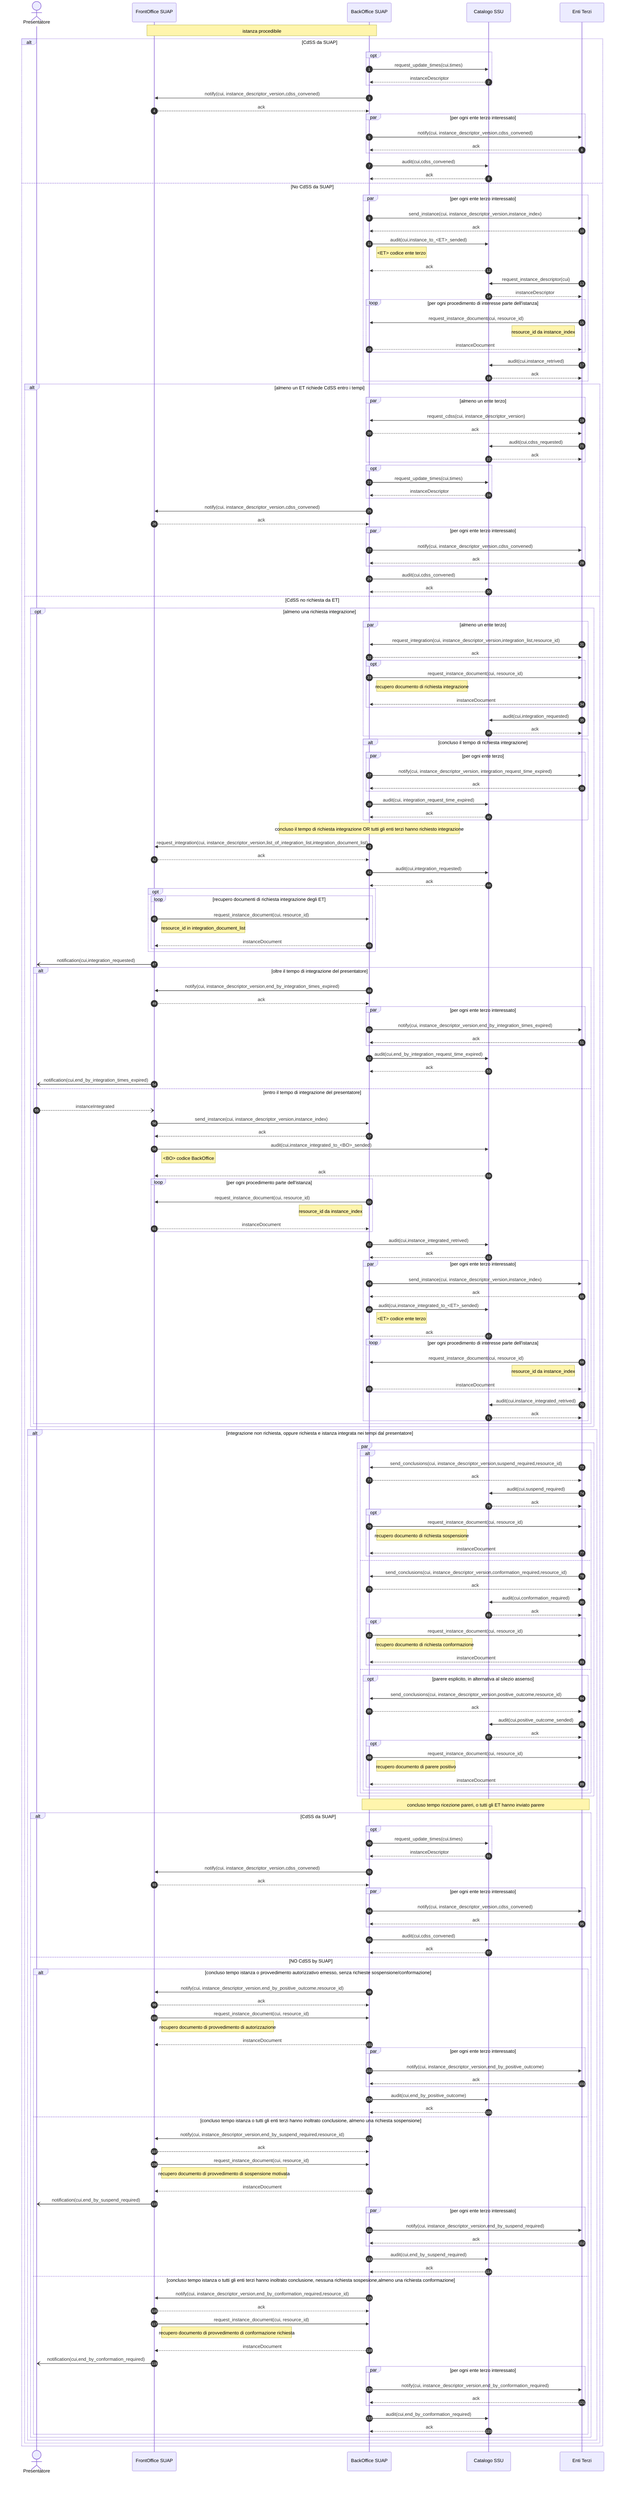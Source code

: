 sequenceDiagram
    autonumber

    actor P as Presentatore    
    participant F as FrontOffice SUAP
    participant B as BackOffice SUAP   
    participant C as Catalogo SSU 
    participant E as Enti Terzi    

    Note over F,B: istanza procedibile

    alt CdSS da SUAP
        opt 
            B ->> C: request_update_times(cui,times)
            C -->> B: instanceDescriptor
        end 
        B ->> F: notify(cui, instance_descriptor_version,cdss_convened)
        F -->> B: ack    

        par per ogni ente terzo interessato
            B ->> E: notify(cui, instance_descriptor_version,cdss_convened)
            E -->> B: ack
        end
        
        B ->> C: audit(cui,cdss_convened)
        C -->> B: ack

       
    else No CdSS da SUAP

        par per ogni ente terzo interessato        
            B ->> E: send_instance(cui, instance_descriptor_version,instance_index)
            E -->> B: ack
            B ->> C: audit(cui,instance_to_<ET>_sended)
            note right of B: <ET> codice ente terzo 
            C -->> B: ack
            E ->> C: request_instance_descriptor(cui)
            C -->> E: instanceDescriptor
            loop per ogni procedimento di interesse parte dell'istanza 
            E ->> B: request_instance_document(cui, resource_id)
            note left of E: resource_id da instance_index
            B -->> E: instanceDocument
            end
            E ->> C: audit(cui,instance_retrived)
            C -->> E: ack
        end

        alt almeno un ET richiede CdSS entro i tempi
            par almeno un ente terzo
                E ->> B: request_cdss(cui, instance_descriptor_version)
                B -->> E: ack 
                E ->> C: audit(cui,cdss_requested)
                C -->> E: ack           
            end

            opt 
                B ->> C: request_update_times(cui,times)
                C -->> B: instanceDescriptor
            end

            B ->> F: notify(cui, instance_descriptor_version,cdss_convened)
            F -->> B: ack    

            par per ogni ente terzo interessato
                B ->> E: notify(cui, instance_descriptor_version,cdss_convened)
                E -->> B: ack
            end
            
            B ->> C: audit(cui,cdss_convened)
            C -->> B: ack

        else CdSS no richiesta da ET


            opt almeno una richiesta integrazione
                par almeno un ente terzo
                    E ->> B: request_integration(cui, instance_descriptor_version,integration_list,resource_id)
                    B -->> E: ack 
                    opt
                        B ->> E: request_instance_document(cui, resource_id)
                        note right of B: recupero documento di richiesta integrazione
                        E -->> B: instanceDocument    
                    end
                    E ->> C: audit(cui,integration_requested)
                    C -->> E: ack           
                end

                alt concluso il tempo di richiesta integrazione 
                    par per ogni ente terzo
                        B ->> E: notify(cui, instance_descriptor_version, integration_request_time_expired)
                        E -->> B: ack
                    end
                    B ->> C: audit(cui, integration_request_time_expired)
                    C -->> B: ack
                end 

                Note over B: concluso il tempo di richiesta integrazione OR tutti gli enti terzi hanno richiesto integrazione
                B ->> F: request_integration(cui, instance_descriptor_version,list_of_integration_list,integration_document_list)
                F -->> B: ack
                B ->> C: audit(cui,integration_requested)
                C -->> B: ack
                opt
                    loop recupero documenti di richiesta integrazione degli ET
                    F ->> B: request_instance_document(cui, resource_id)
                    note right of F: resource_id in integration_document_list
                    B -->> F: instanceDocument    
                    end
                end
                F -) P: notification(cui,integration_requested) 

                alt oltre il tempo di integrazione del presentatore
                    B ->> F: notify(cui, instance_descriptor_version,end_by_integration_times_expired)
                    F -->> B: ack
                    par per ogni ente terzo interessato
                        B ->> E: notify(cui, instance_descriptor_version,end_by_integration_times_expired)
                        E -->> B: ack
                    end
                    B ->> C: audit(cui,end_by_integration_request_time_expired)
                    C -->> B: ack

                    F -) P: notification(cui,end_by_integration_times_expired)
                else entro il tempo di integrazione del presentatore 
                    P --) F: instanceIntegrated
                    F ->> B: send_instance(cui, instance_descriptor_version,instance_index)
                    B -->> F: ack
                    F ->> C: audit(cui,instance_integrated_to_<BO>_sended)
                    note right of F: <BO> codice BackOffice
                    C -->> F: ack
                    loop per ogni procedimento parte dell'istanza 
                        B ->> F: request_instance_document(cui, resource_id)
                        note left of B: resource_id da instance_index
                        F -->> B: instanceDocument
                    end
                    B ->> C: audit(cui,instance_integrated_retrived)
                    C -->> B: ack
                    par per ogni ente terzo interessato                
                        B ->> E: send_instance(cui, instance_descriptor_version,instance_index)
                        E -->> B: ack
                        B ->> C: audit(cui,instance_integrated_to_<ET>_sended)
                        note right of B: <ET> codice ente terzo
                        C -->> B: ack
                        loop per ogni procedimento di interesse parte dell'istanza 
                            E ->> B: request_instance_document(cui, resource_id)
                            note left of E: resource_id da instance_index
                            B -->> E: instanceDocument
                        end
                        E ->> C: audit(cui,instance_integrated_retrived)
                        C -->> E: ack
                    end

                end

            end
            
            alt integrazione non richiesta, oppure richiesta e istanza integrata nei tempi dal presentatore

                par
                    alt 
                        E ->> B: send_conclusions(cui, instance_descriptor_version,suspend_required,resource_id)
                        B -->> E: ack 
                        E ->> C: audit(cui,suspend_required)
                        C -->> E: ack
                        opt
                            B ->> E: request_instance_document(cui, resource_id)
                            note right of B: recupero documento di richiesta sospensione
                            E -->> B: instanceDocument    
                        end   
                    else
                        E ->> B: send_conclusions(cui, instance_descriptor_version,conformation_required,resource_id)
                        B -->> E: ack 
                        E ->> C: audit(cui,conformation_required)
                        C -->> E: ack 
                        opt
                            B ->> E: request_instance_document(cui, resource_id)
                            note right of B: recupero documento di richiesta conformazione
                            E -->> B: instanceDocument    
                        end
                    else
                        opt parere esplicito, in alternativa al silezio assenso
                            E ->> B: send_conclusions(cui, instance_descriptor_version,positive_outcome,resource_id)
                            B -->> E: ack 
                            E ->> C: audit(cui,positive_outcome_sended)
                            C -->> E: ack
                            opt
                                B ->> E: request_instance_document(cui, resource_id)
                                note right of B: recupero documento di parere positivo
                                E -->> B: instanceDocument    
                            end
                        end
                    end       
                end
 
                Note over B,E: concluso tempo ricezione pareri, o tutti gli ET hanno inviato  parere

                alt CdSS da SUAP
                    opt 
                        B ->> C: request_update_times(cui,times)
                        C -->> B: instanceDescriptor
                    end 

                    B ->> F: notify(cui, instance_descriptor_version,cdss_convened)
                    F -->> B: ack    

                    par per ogni ente terzo interessato
                        B ->> E: notify(cui, instance_descriptor_version,cdss_convened)
                        E -->> B: ack
                    end
                    
                    B ->> C: audit(cui,cdss_convened)
                    C -->> B: ack
                else NO CdSS by SUAP
                
                    alt concluso tempo istanza o provvedimento autorizzativo emesso, senza richieste sospensione/conformazione 
                        B ->> F: notify(cui, instance_descriptor_version,end_by_positive_outcome,resource_id)
                        F -->> B: ack
                        F ->> B: request_instance_document(cui, resource_id)
                        note right of F: recupero documento di provvedimento di autorizzazione
                        B -->> F: instanceDocument            
                        par per ogni ente terzo interessato
                            B ->> E: notify(cui, instance_descriptor_version,end_by_positive_outcome)
                            E -->> B: ack
                        end
                        B ->> C: audit(cui,end_by_positive_outcome)
                        C -->> B: ack
                    else concluso tempo istanza o tutti gli enti terzi hanno inoltrato conclusione, almeno una richiesta sospensione
                        B ->> F: notify(cui, instance_descriptor_version,end_by_suspend_required,resource_id)
                        F -->> B: ack  
                        F ->> B: request_instance_document(cui, resource_id)
                        note right of F: recupero documento di provvedimento di sospensione motivata
                        B -->> F: instanceDocument            
                        F -) P: notification(cui,end_by_suspend_required)          
                        par per ogni ente terzo interessato
                            B ->> E: notify(cui, instance_descriptor_version,end_by_suspend_required)
                            E -->> B: ack
                        end
                        B ->> C: audit(cui,end_by_suspend_required)
                        C -->> B: ack
                    else concluso tempo istanza o tutti gli enti terzi hanno inoltrato conclusione, nessuna richiesta sospesione,almeno una richiesta conformazione
                        B ->> F: notify(cui, instance_descriptor_version,end_by_conformation_required,resource_id)
                        F -->> B: ack  
                        F ->> B: request_instance_document(cui, resource_id)
                        note right of F: recupero documento di provvedimento di conformazione richiesta
                        B -->> F: instanceDocument            
                        F -) P: notification(cui,end_by_conformation_required)          
                        par per ogni ente terzo interessato
                            B ->> E: notify(cui, instance_descriptor_version,end_by_conformation_required)
                            E -->> B: ack
                        end
                        B ->> C: audit(cui,end_by_conformation_required)
                        C -->> B: ack
                    end
                end

            end

        end

   end